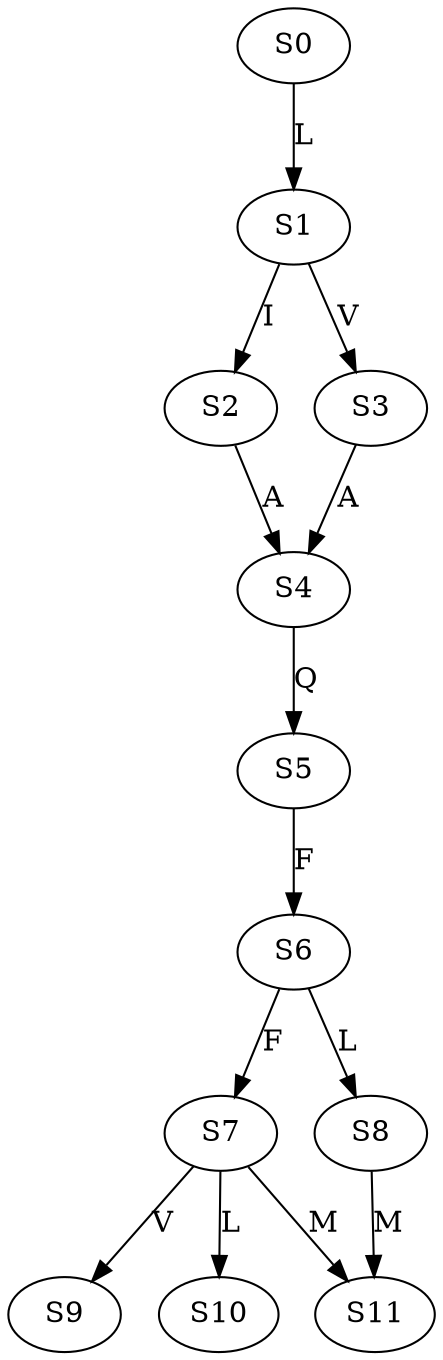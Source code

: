 strict digraph  {
	S0 -> S1 [ label = L ];
	S1 -> S2 [ label = I ];
	S1 -> S3 [ label = V ];
	S2 -> S4 [ label = A ];
	S3 -> S4 [ label = A ];
	S4 -> S5 [ label = Q ];
	S5 -> S6 [ label = F ];
	S6 -> S7 [ label = F ];
	S6 -> S8 [ label = L ];
	S7 -> S9 [ label = V ];
	S7 -> S10 [ label = L ];
	S7 -> S11 [ label = M ];
	S8 -> S11 [ label = M ];
}
